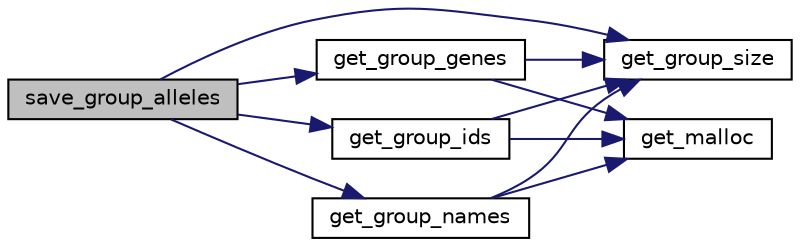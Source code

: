 digraph "save_group_alleles"
{
 // LATEX_PDF_SIZE
  edge [fontname="Helvetica",fontsize="10",labelfontname="Helvetica",labelfontsize="10"];
  node [fontname="Helvetica",fontsize="10",shape=record];
  rankdir="LR";
  Node1 [label="save_group_alleles",height=0.2,width=0.4,color="black", fillcolor="grey75", style="filled", fontcolor="black",tooltip="Prints the genotypes of each individual in a given group to a file, with the following format."];
  Node1 -> Node2 [color="midnightblue",fontsize="10",style="solid",fontname="Helvetica"];
  Node2 [label="get_group_genes",height=0.2,width=0.4,color="black", fillcolor="white", style="filled",URL="$group__getters.html#gab6a654922ed92b3a42e3e36ecea50d07",tooltip="Gets a shallow copy of the genes/alleles of each member of the group."];
  Node2 -> Node3 [color="midnightblue",fontsize="10",style="solid",fontname="Helvetica"];
  Node3 [label="get_group_size",height=0.2,width=0.4,color="black", fillcolor="white", style="filled",URL="$group__getters.html#gad6d2b66296cd80f5bfe303e06de7935c",tooltip="Function to count the number of genotypes that currently belong to the specified group."];
  Node2 -> Node4 [color="midnightblue",fontsize="10",style="solid",fontname="Helvetica"];
  Node4 [label="get_malloc",height=0.2,width=0.4,color="black", fillcolor="white", style="filled",URL="$group__supporters.html#ga08d9e7703e6779d2122baa4309fca0ab",tooltip="Replace calls to malloc direct with this function, which errors and exits with status 2 if memory all..."];
  Node1 -> Node5 [color="midnightblue",fontsize="10",style="solid",fontname="Helvetica"];
  Node5 [label="get_group_ids",height=0.2,width=0.4,color="black", fillcolor="white", style="filled",URL="$group__getters.html#gac32d82b3a249f254656a3dd56fcb2a4d",tooltip="Gets the ids of each member of the group."];
  Node5 -> Node3 [color="midnightblue",fontsize="10",style="solid",fontname="Helvetica"];
  Node5 -> Node4 [color="midnightblue",fontsize="10",style="solid",fontname="Helvetica"];
  Node1 -> Node6 [color="midnightblue",fontsize="10",style="solid",fontname="Helvetica"];
  Node6 [label="get_group_names",height=0.2,width=0.4,color="black", fillcolor="white", style="filled",URL="$group__getters.html#gac68da3207f10c75563ffd90f93924d68",tooltip="Gets a shallow copy of the names of each member of the group."];
  Node6 -> Node3 [color="midnightblue",fontsize="10",style="solid",fontname="Helvetica"];
  Node6 -> Node4 [color="midnightblue",fontsize="10",style="solid",fontname="Helvetica"];
  Node1 -> Node3 [color="midnightblue",fontsize="10",style="solid",fontname="Helvetica"];
}
